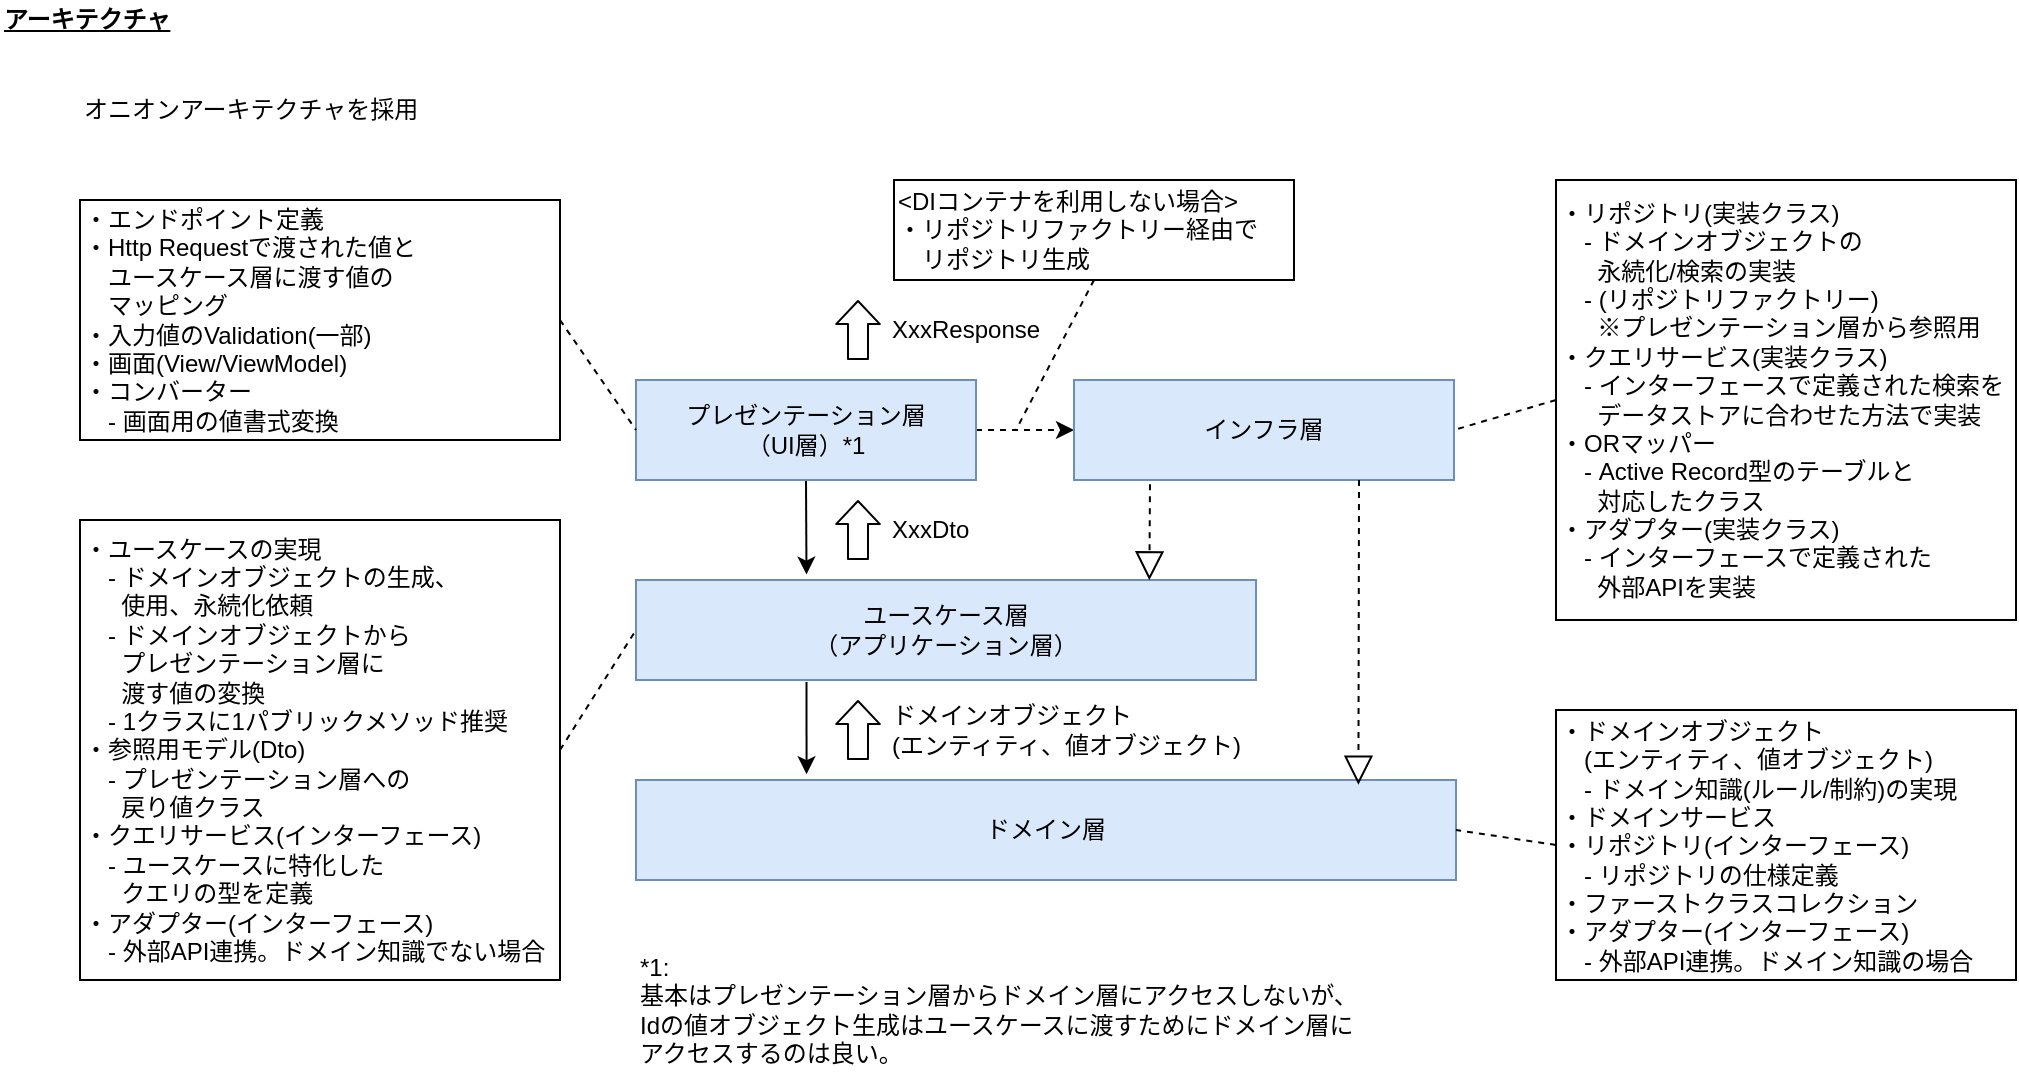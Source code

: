 <mxfile>
    <diagram id="Ks7neYWFnOVsLecFHzhK" name="ページ1">
        <mxGraphModel dx="1121" dy="1123" grid="1" gridSize="10" guides="1" tooltips="1" connect="1" arrows="1" fold="1" page="1" pageScale="1" pageWidth="1169" pageHeight="827" math="0" shadow="0">
            <root>
                <mxCell id="0"/>
                <mxCell id="1" parent="0"/>
                <mxCell id="2" value="&lt;u style=&quot;&quot;&gt;アーキテクチャ&lt;/u&gt;" style="text;html=1;strokeColor=none;fillColor=none;align=left;verticalAlign=middle;whiteSpace=wrap;rounded=0;fontStyle=1" parent="1" vertex="1">
                    <mxGeometry x="40" y="40" width="130" height="20" as="geometry"/>
                </mxCell>
                <mxCell id="13" style="edgeStyle=none;html=1;exitX=0.5;exitY=1;exitDx=0;exitDy=0;entryX=0.275;entryY=-0.054;entryDx=0;entryDy=0;entryPerimeter=0;" parent="1" source="3" target="6" edge="1">
                    <mxGeometry relative="1" as="geometry"/>
                </mxCell>
                <mxCell id="25" style="edgeStyle=none;html=1;exitX=1;exitY=0.5;exitDx=0;exitDy=0;entryX=0;entryY=0.5;entryDx=0;entryDy=0;dashed=1;endArrow=classic;endFill=1;" parent="1" source="3" target="5" edge="1">
                    <mxGeometry relative="1" as="geometry"/>
                </mxCell>
                <mxCell id="3" value="プレゼンテーション層&lt;br&gt;（UI層）*1" style="rounded=0;whiteSpace=wrap;html=1;fillColor=#dae8fc;strokeColor=#6c8ebf;" parent="1" vertex="1">
                    <mxGeometry x="358" y="230" width="170" height="50" as="geometry"/>
                </mxCell>
                <mxCell id="4" value="オニオンアーキテクチャを採用" style="text;html=1;strokeColor=none;fillColor=none;align=left;verticalAlign=middle;whiteSpace=wrap;rounded=0;" parent="1" vertex="1">
                    <mxGeometry x="80" y="80" width="180" height="30" as="geometry"/>
                </mxCell>
                <mxCell id="5" value="インフラ層" style="rounded=0;whiteSpace=wrap;html=1;fillColor=#dae8fc;strokeColor=#6c8ebf;" parent="1" vertex="1">
                    <mxGeometry x="577" y="230" width="190" height="50" as="geometry"/>
                </mxCell>
                <mxCell id="6" value="ユースケース層&lt;br&gt;（アプリケーション層）" style="rounded=0;whiteSpace=wrap;html=1;fillColor=#dae8fc;strokeColor=#6c8ebf;" parent="1" vertex="1">
                    <mxGeometry x="358" y="330" width="310" height="50" as="geometry"/>
                </mxCell>
                <mxCell id="8" value="ドメイン層" style="rounded=0;whiteSpace=wrap;html=1;fillColor=#dae8fc;strokeColor=#6c8ebf;" parent="1" vertex="1">
                    <mxGeometry x="358" y="430" width="410" height="50" as="geometry"/>
                </mxCell>
                <mxCell id="9" value="" style="endArrow=block;dashed=1;endFill=0;endSize=12;html=1;exitX=0.75;exitY=1;exitDx=0;exitDy=0;entryX=0.881;entryY=0.048;entryDx=0;entryDy=0;entryPerimeter=0;" parent="1" source="5" target="8" edge="1">
                    <mxGeometry width="160" relative="1" as="geometry">
                        <mxPoint x="598" y="540" as="sourcePoint"/>
                        <mxPoint x="721" y="420" as="targetPoint"/>
                    </mxGeometry>
                </mxCell>
                <mxCell id="11" value="" style="endArrow=block;dashed=1;endFill=0;endSize=12;html=1;exitX=0.2;exitY=1.042;exitDx=0;exitDy=0;exitPerimeter=0;entryX=0.828;entryY=0.003;entryDx=0;entryDy=0;entryPerimeter=0;" parent="1" source="5" target="6" edge="1">
                    <mxGeometry width="160" relative="1" as="geometry">
                        <mxPoint x="618" y="290" as="sourcePoint"/>
                        <mxPoint x="615" y="332" as="targetPoint"/>
                    </mxGeometry>
                </mxCell>
                <mxCell id="12" value="" style="endArrow=classic;html=1;exitX=0.275;exitY=1.021;exitDx=0;exitDy=0;exitPerimeter=0;entryX=0.208;entryY=-0.058;entryDx=0;entryDy=0;entryPerimeter=0;" parent="1" source="6" target="8" edge="1">
                    <mxGeometry width="50" height="50" relative="1" as="geometry">
                        <mxPoint x="588" y="350" as="sourcePoint"/>
                        <mxPoint x="638" y="300" as="targetPoint"/>
                    </mxGeometry>
                </mxCell>
                <mxCell id="16" style="edgeStyle=none;html=1;exitX=1;exitY=0.5;exitDx=0;exitDy=0;entryX=0;entryY=0.5;entryDx=0;entryDy=0;endArrow=none;endFill=0;dashed=1;" parent="1" source="15" target="3" edge="1">
                    <mxGeometry relative="1" as="geometry"/>
                </mxCell>
                <mxCell id="15" value="・エンドポイント定義&lt;br&gt;・Http Requestで渡された値と&lt;br&gt;　ユースケース層に渡す値の&lt;br&gt;　マッピング&lt;br&gt;・入力値のValidation(一部)&lt;br&gt;・画面(View/ViewModel)&lt;br&gt;・コンバーター&lt;br&gt;　- 画面用の値書式変換" style="rounded=0;whiteSpace=wrap;html=1;align=left;" parent="1" vertex="1">
                    <mxGeometry x="80" y="140" width="240" height="120" as="geometry"/>
                </mxCell>
                <mxCell id="18" style="edgeStyle=none;html=1;exitX=1;exitY=0.5;exitDx=0;exitDy=0;entryX=0;entryY=0.5;entryDx=0;entryDy=0;dashed=1;endArrow=none;endFill=0;" parent="1" source="17" target="6" edge="1">
                    <mxGeometry relative="1" as="geometry"/>
                </mxCell>
                <mxCell id="17" value="・ユースケースの実現&lt;br&gt;　- ドメインオブジェクトの生成、&lt;br&gt;　&amp;nbsp; 使用、永続化依頼&lt;br&gt;　- ドメインオブジェクトから&lt;br&gt;　&amp;nbsp; プレゼンテーション層に&lt;br&gt;　&amp;nbsp; 渡す値の変換&lt;br&gt;　- 1クラスに1パブリックメソッド推奨&lt;br&gt;・参照用モデル(Dto)&lt;br&gt;　- プレゼンテーション層への&lt;br&gt;　&amp;nbsp; 戻り値クラス&lt;br&gt;・クエリサービス(インターフェース)&lt;br&gt;　- ユースケースに特化した&lt;br&gt;　&amp;nbsp; クエリの型を定義&lt;br&gt;・アダプター(インターフェース)&lt;br&gt;　- 外部API連携。ドメイン知識でない場合" style="rounded=0;whiteSpace=wrap;html=1;align=left;" parent="1" vertex="1">
                    <mxGeometry x="80" y="300" width="240" height="230" as="geometry"/>
                </mxCell>
                <mxCell id="20" style="edgeStyle=none;html=1;exitX=0;exitY=0.5;exitDx=0;exitDy=0;entryX=1;entryY=0.5;entryDx=0;entryDy=0;dashed=1;endArrow=none;endFill=0;" parent="1" source="19" target="5" edge="1">
                    <mxGeometry relative="1" as="geometry"/>
                </mxCell>
                <mxCell id="19" value="・リポジトリ(実装クラス)&lt;br&gt;　- ドメインオブジェクトの&lt;br&gt;　&amp;nbsp; 永続化/検索の実装&lt;br&gt;　- (リポジトリファクトリー)&lt;br&gt;　&amp;nbsp; ※プレゼンテーション層から参照用&lt;br&gt;・クエリサービス(実装クラス)&lt;br&gt;　- インターフェースで定義された検索を&lt;br&gt;　&amp;nbsp; データストアに合わせた方法で実装&lt;br&gt;・ORマッパー&lt;br&gt;　- Active Record型のテーブルと&lt;br&gt;　&amp;nbsp; 対応したクラス&lt;br&gt;・アダプター(実装クラス)&lt;br&gt;　- インターフェースで定義された&lt;br&gt;　&amp;nbsp; 外部APIを実装" style="rounded=0;whiteSpace=wrap;html=1;align=left;" parent="1" vertex="1">
                    <mxGeometry x="818" y="130" width="230" height="220" as="geometry"/>
                </mxCell>
                <mxCell id="22" style="edgeStyle=none;html=1;exitX=0;exitY=0.5;exitDx=0;exitDy=0;entryX=1;entryY=0.5;entryDx=0;entryDy=0;dashed=1;endArrow=none;endFill=0;" parent="1" source="21" target="8" edge="1">
                    <mxGeometry relative="1" as="geometry"/>
                </mxCell>
                <mxCell id="21" value="・ドメインオブジェクト&lt;br&gt;　(エンティティ、値オブジェクト)&lt;br&gt;　- ドメイン知識(ルール/制約)の実現&lt;br&gt;・ドメインサービス&lt;br&gt;・リポジトリ(インターフェース)&lt;br&gt;　- リポジトリの仕様定義&lt;br&gt;・ファーストクラスコレクション&lt;br&gt;・アダプター(インターフェース)&lt;br&gt;　- 外部API連携。ドメイン知識の場合" style="rounded=0;whiteSpace=wrap;html=1;align=left;" parent="1" vertex="1">
                    <mxGeometry x="818" y="395" width="230" height="135" as="geometry"/>
                </mxCell>
                <mxCell id="27" style="edgeStyle=none;html=1;exitX=0.5;exitY=1;exitDx=0;exitDy=0;dashed=1;endArrow=none;endFill=0;" parent="1" source="26" edge="1">
                    <mxGeometry relative="1" as="geometry">
                        <mxPoint x="548" y="255" as="targetPoint"/>
                    </mxGeometry>
                </mxCell>
                <mxCell id="26" value="&amp;lt;DIコンテナを利用しない場合&amp;gt;&lt;br&gt;・リポジトリファクトリー経由で&lt;br&gt;　リポジトリ生成" style="rounded=0;whiteSpace=wrap;html=1;align=left;" parent="1" vertex="1">
                    <mxGeometry x="487" y="130" width="200" height="50" as="geometry"/>
                </mxCell>
                <mxCell id="30" value="" style="shape=flexArrow;endArrow=classic;html=1;endWidth=10.857;endSize=3.514;" parent="1" edge="1">
                    <mxGeometry width="50" height="50" relative="1" as="geometry">
                        <mxPoint x="469" y="320" as="sourcePoint"/>
                        <mxPoint x="469" y="290" as="targetPoint"/>
                    </mxGeometry>
                </mxCell>
                <mxCell id="31" value="XxxDto" style="text;html=1;strokeColor=none;fillColor=none;align=left;verticalAlign=middle;whiteSpace=wrap;rounded=0;" parent="1" vertex="1">
                    <mxGeometry x="484" y="290" width="60" height="30" as="geometry"/>
                </mxCell>
                <mxCell id="36" value="XxxResponse" style="text;html=1;strokeColor=none;fillColor=none;align=left;verticalAlign=middle;whiteSpace=wrap;rounded=0;" parent="1" vertex="1">
                    <mxGeometry x="484" y="190" width="60" height="30" as="geometry"/>
                </mxCell>
                <mxCell id="37" value="" style="shape=flexArrow;endArrow=classic;html=1;endWidth=10.857;endSize=3.514;align=left;" parent="1" edge="1">
                    <mxGeometry width="50" height="50" relative="1" as="geometry">
                        <mxPoint x="469" y="220.0" as="sourcePoint"/>
                        <mxPoint x="469" y="190.0" as="targetPoint"/>
                    </mxGeometry>
                </mxCell>
                <mxCell id="38" value="" style="shape=flexArrow;endArrow=classic;html=1;endWidth=10.857;endSize=3.514;" parent="1" edge="1">
                    <mxGeometry width="50" height="50" relative="1" as="geometry">
                        <mxPoint x="469" y="420" as="sourcePoint"/>
                        <mxPoint x="469" y="390" as="targetPoint"/>
                    </mxGeometry>
                </mxCell>
                <mxCell id="39" value="ドメインオブジェクト&lt;br&gt;(エンティティ、値オブジェクト)" style="text;html=1;strokeColor=none;fillColor=none;align=left;verticalAlign=middle;whiteSpace=wrap;rounded=0;" parent="1" vertex="1">
                    <mxGeometry x="484" y="390" width="194" height="30" as="geometry"/>
                </mxCell>
                <mxCell id="40" value="*1: &lt;br&gt;基本はプレゼンテーション層からドメイン層にアクセスしないが、Idの値オブジェクト生成はユースケースに渡すためにドメイン層にアクセスするのは良い。" style="text;html=1;strokeColor=none;fillColor=none;align=left;verticalAlign=middle;whiteSpace=wrap;rounded=0;" vertex="1" parent="1">
                    <mxGeometry x="358" y="510" width="370" height="70" as="geometry"/>
                </mxCell>
            </root>
        </mxGraphModel>
    </diagram>
</mxfile>